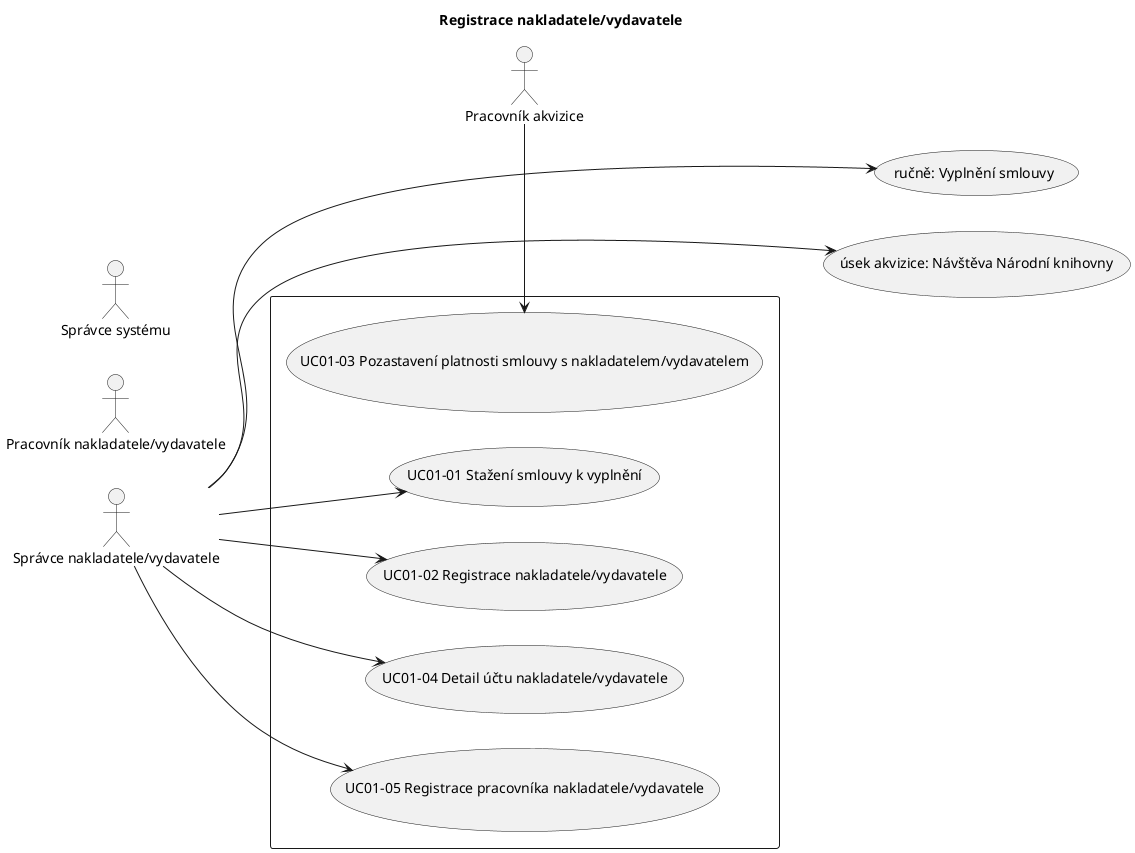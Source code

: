 @startuml
left to right direction
title Registrace nakladatele/vydavatele
skinparam packageStyle rect

actor :Správce nakladatele/vydavatele: as naklAdm
actor :Pracovník nakladatele/vydavatele: as nakl
actor :Pracovník akvizice: as akv
actor :Správce systému: as sys

rectangle  {
	  :naklAdm: --> (UC01-01 Stažení smlouvy k vyplnění)
	  :naklAdm: --> (UC01-02 Registrace nakladatele/vydavatele)
	  :akv: -left-> (UC01-03 Pozastavení platnosti smlouvy s nakladatelem/vydavatelem)
	  :naklAdm: --> (UC01-04 Detail účtu nakladatele/vydavatele)
	  :naklAdm: --> (UC01-05 Registrace pracovníka nakladatele/vydavatele)
}

:naklAdm: ---> (ručně: Vyplnění smlouvy)
:naklAdm: ---> (úsek akvizice: Návštěva Národní knihovny)
@enduml

